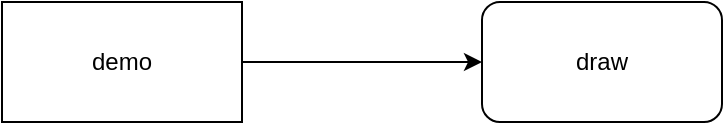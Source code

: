 <mxfile version="18.0.0" type="github"><diagram id="pblOfvVwq-MXry1ycPef" name="第 1 页"><mxGraphModel dx="1209" dy="706" grid="1" gridSize="10" guides="1" tooltips="1" connect="1" arrows="1" fold="1" page="1" pageScale="1" pageWidth="827" pageHeight="1169" math="0" shadow="0"><root><mxCell id="0"/><mxCell id="1" parent="0"/><mxCell id="QLFL5R9g1yEF076-1MtF-3" style="edgeStyle=orthogonalEdgeStyle;rounded=0;orthogonalLoop=1;jettySize=auto;html=1;entryX=0;entryY=0.5;entryDx=0;entryDy=0;" parent="1" source="QLFL5R9g1yEF076-1MtF-1" target="QLFL5R9g1yEF076-1MtF-2" edge="1"><mxGeometry relative="1" as="geometry"/></mxCell><mxCell id="QLFL5R9g1yEF076-1MtF-1" value="demo" style="rounded=0;whiteSpace=wrap;html=1;" parent="1" vertex="1"><mxGeometry x="220" y="180" width="120" height="60" as="geometry"/></mxCell><mxCell id="QLFL5R9g1yEF076-1MtF-2" value="draw" style="rounded=1;whiteSpace=wrap;html=1;" parent="1" vertex="1"><mxGeometry x="460" y="180" width="120" height="60" as="geometry"/></mxCell></root></mxGraphModel></diagram></mxfile>